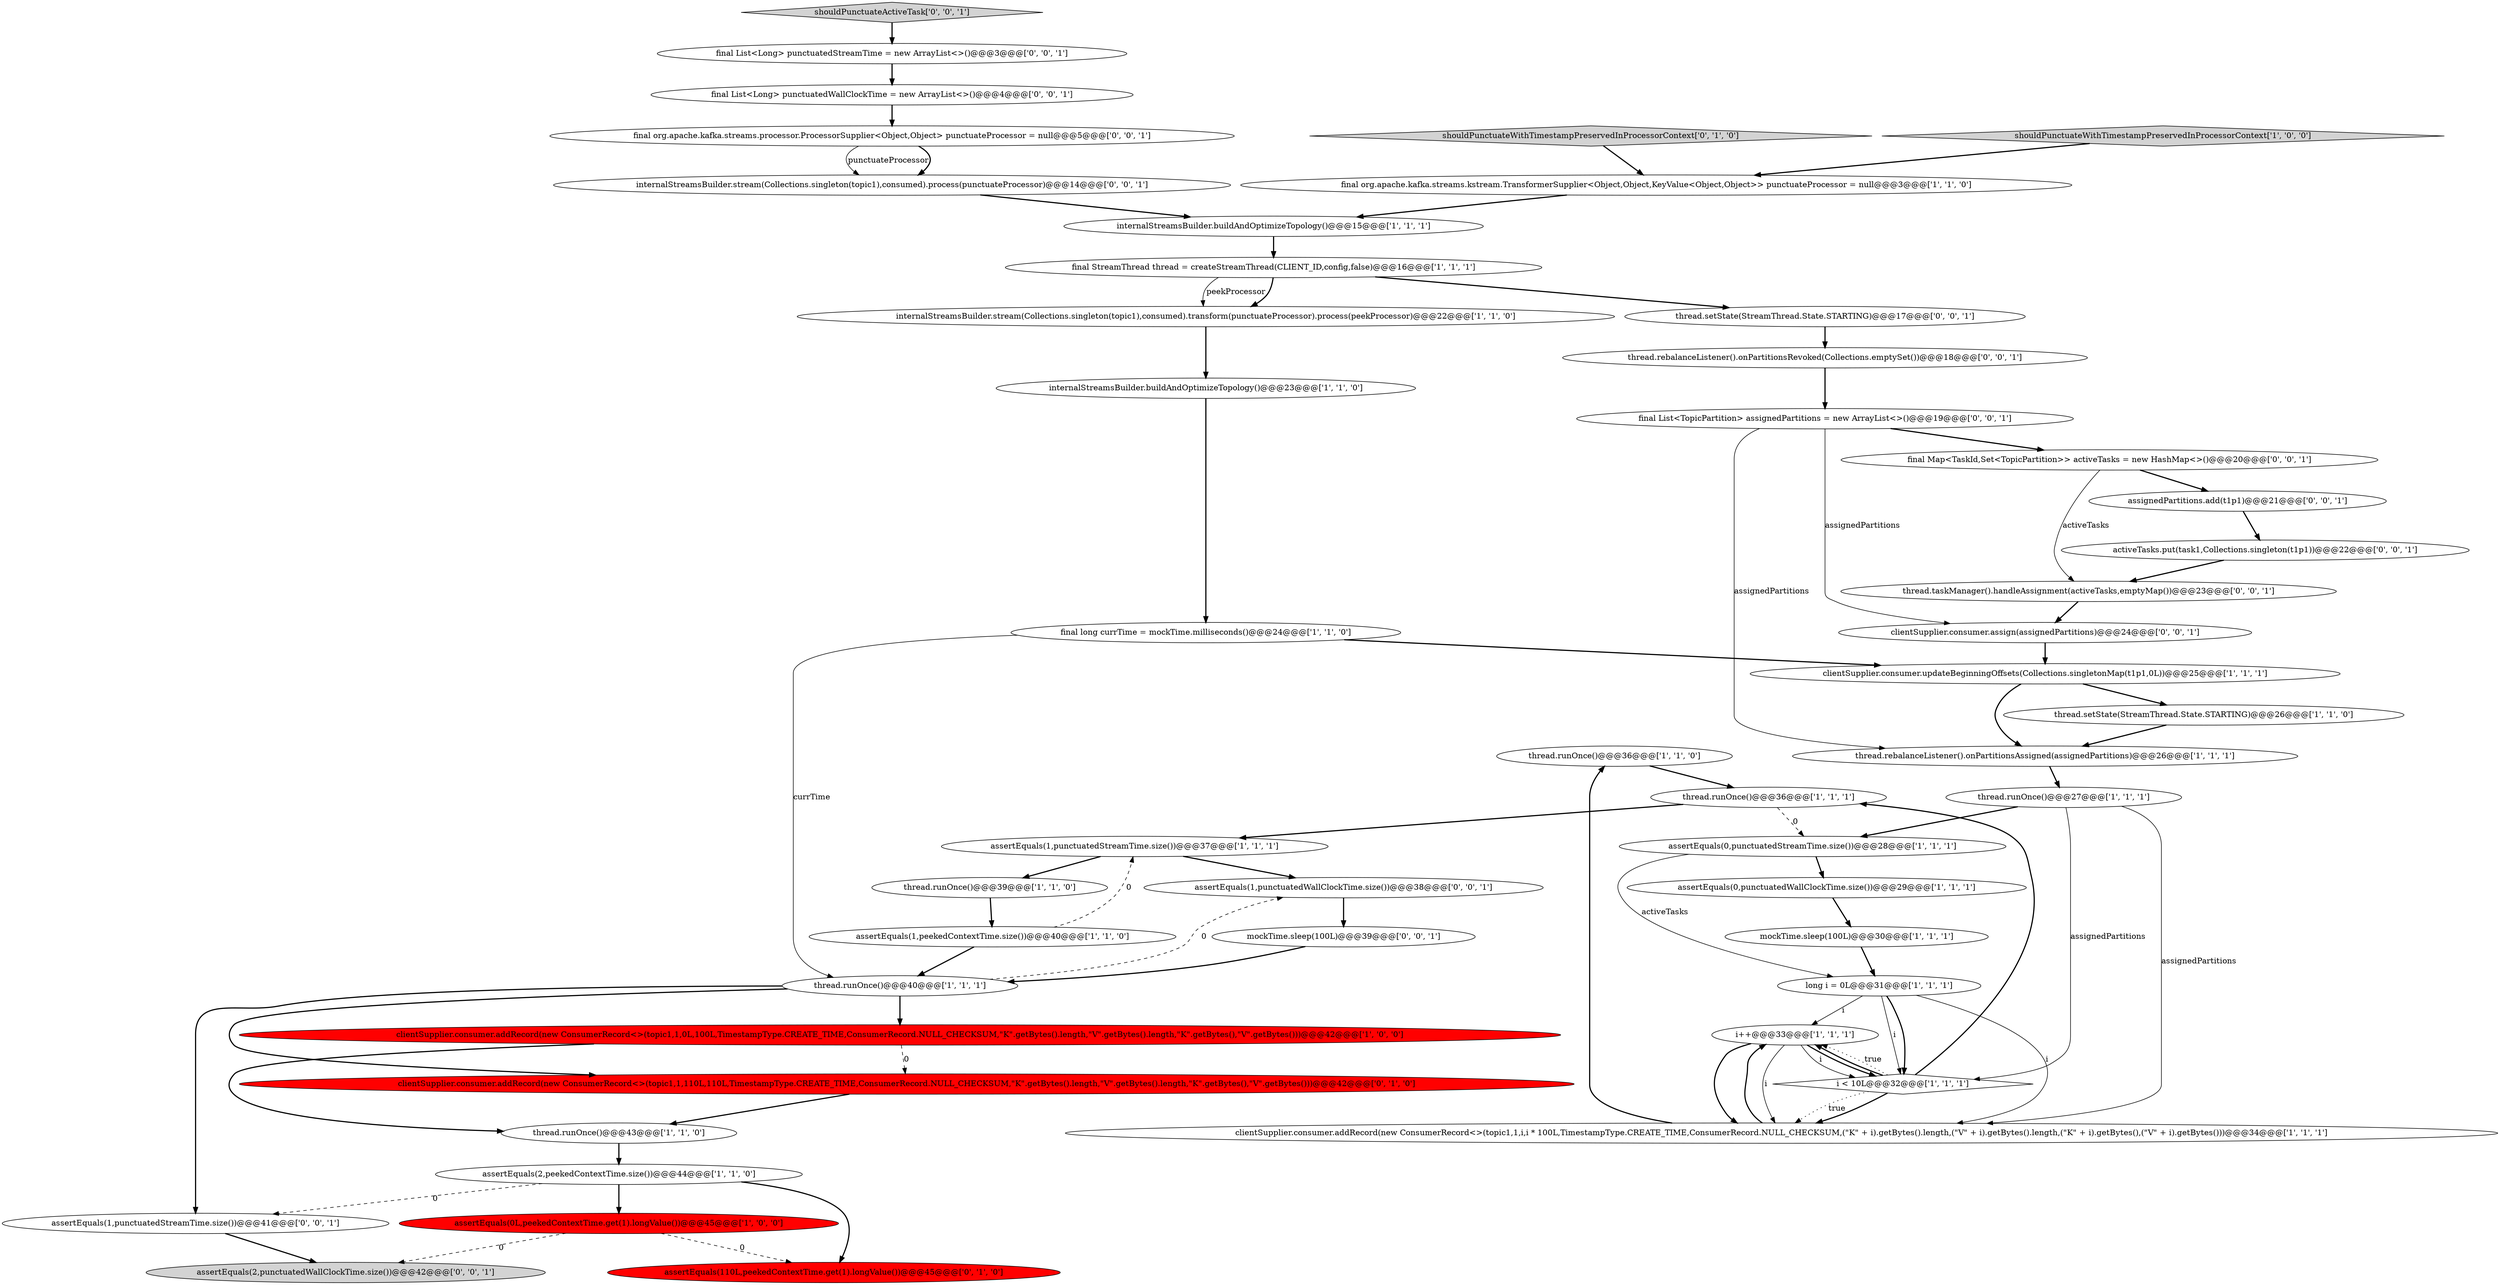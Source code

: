 digraph {
5 [style = filled, label = "thread.runOnce()@@@36@@@['1', '1', '0']", fillcolor = white, shape = ellipse image = "AAA0AAABBB1BBB"];
46 [style = filled, label = "thread.taskManager().handleAssignment(activeTasks,emptyMap())@@@23@@@['0', '0', '1']", fillcolor = white, shape = ellipse image = "AAA0AAABBB3BBB"];
4 [style = filled, label = "i++@@@33@@@['1', '1', '1']", fillcolor = white, shape = ellipse image = "AAA0AAABBB1BBB"];
35 [style = filled, label = "final org.apache.kafka.streams.processor.ProcessorSupplier<Object,Object> punctuateProcessor = null@@@5@@@['0', '0', '1']", fillcolor = white, shape = ellipse image = "AAA0AAABBB3BBB"];
19 [style = filled, label = "assertEquals(1,punctuatedStreamTime.size())@@@37@@@['1', '1', '1']", fillcolor = white, shape = ellipse image = "AAA0AAABBB1BBB"];
10 [style = filled, label = "thread.setState(StreamThread.State.STARTING)@@@26@@@['1', '1', '0']", fillcolor = white, shape = ellipse image = "AAA0AAABBB1BBB"];
24 [style = filled, label = "long i = 0L@@@31@@@['1', '1', '1']", fillcolor = white, shape = ellipse image = "AAA0AAABBB1BBB"];
36 [style = filled, label = "internalStreamsBuilder.stream(Collections.singleton(topic1),consumed).process(punctuateProcessor)@@@14@@@['0', '0', '1']", fillcolor = white, shape = ellipse image = "AAA0AAABBB3BBB"];
31 [style = filled, label = "final List<Long> punctuatedWallClockTime = new ArrayList<>()@@@4@@@['0', '0', '1']", fillcolor = white, shape = ellipse image = "AAA0AAABBB3BBB"];
30 [style = filled, label = "shouldPunctuateWithTimestampPreservedInProcessorContext['0', '1', '0']", fillcolor = lightgray, shape = diamond image = "AAA0AAABBB2BBB"];
12 [style = filled, label = "clientSupplier.consumer.addRecord(new ConsumerRecord<>(topic1,1,0L,100L,TimestampType.CREATE_TIME,ConsumerRecord.NULL_CHECKSUM,\"K\".getBytes().length,\"V\".getBytes().length,\"K\".getBytes(),\"V\".getBytes()))@@@42@@@['1', '0', '0']", fillcolor = red, shape = ellipse image = "AAA1AAABBB1BBB"];
29 [style = filled, label = "clientSupplier.consumer.addRecord(new ConsumerRecord<>(topic1,1,110L,110L,TimestampType.CREATE_TIME,ConsumerRecord.NULL_CHECKSUM,\"K\".getBytes().length,\"V\".getBytes().length,\"K\".getBytes(),\"V\".getBytes()))@@@42@@@['0', '1', '0']", fillcolor = red, shape = ellipse image = "AAA1AAABBB2BBB"];
33 [style = filled, label = "shouldPunctuateActiveTask['0', '0', '1']", fillcolor = lightgray, shape = diamond image = "AAA0AAABBB3BBB"];
7 [style = filled, label = "final long currTime = mockTime.milliseconds()@@@24@@@['1', '1', '0']", fillcolor = white, shape = ellipse image = "AAA0AAABBB1BBB"];
25 [style = filled, label = "clientSupplier.consumer.addRecord(new ConsumerRecord<>(topic1,1,i,i * 100L,TimestampType.CREATE_TIME,ConsumerRecord.NULL_CHECKSUM,(\"K\" + i).getBytes().length,(\"V\" + i).getBytes().length,(\"K\" + i).getBytes(),(\"V\" + i).getBytes()))@@@34@@@['1', '1', '1']", fillcolor = white, shape = ellipse image = "AAA0AAABBB1BBB"];
39 [style = filled, label = "assertEquals(1,punctuatedWallClockTime.size())@@@38@@@['0', '0', '1']", fillcolor = white, shape = ellipse image = "AAA0AAABBB3BBB"];
6 [style = filled, label = "thread.runOnce()@@@27@@@['1', '1', '1']", fillcolor = white, shape = ellipse image = "AAA0AAABBB1BBB"];
14 [style = filled, label = "mockTime.sleep(100L)@@@30@@@['1', '1', '1']", fillcolor = white, shape = ellipse image = "AAA0AAABBB1BBB"];
22 [style = filled, label = "assertEquals(0L,peekedContextTime.get(1).longValue())@@@45@@@['1', '0', '0']", fillcolor = red, shape = ellipse image = "AAA1AAABBB1BBB"];
11 [style = filled, label = "clientSupplier.consumer.updateBeginningOffsets(Collections.singletonMap(t1p1,0L))@@@25@@@['1', '1', '1']", fillcolor = white, shape = ellipse image = "AAA0AAABBB1BBB"];
43 [style = filled, label = "assertEquals(1,punctuatedStreamTime.size())@@@41@@@['0', '0', '1']", fillcolor = white, shape = ellipse image = "AAA0AAABBB3BBB"];
26 [style = filled, label = "assertEquals(2,peekedContextTime.size())@@@44@@@['1', '1', '0']", fillcolor = white, shape = ellipse image = "AAA0AAABBB1BBB"];
27 [style = filled, label = "final StreamThread thread = createStreamThread(CLIENT_ID,config,false)@@@16@@@['1', '1', '1']", fillcolor = white, shape = ellipse image = "AAA0AAABBB1BBB"];
13 [style = filled, label = "thread.rebalanceListener().onPartitionsAssigned(assignedPartitions)@@@26@@@['1', '1', '1']", fillcolor = white, shape = ellipse image = "AAA0AAABBB1BBB"];
32 [style = filled, label = "thread.rebalanceListener().onPartitionsRevoked(Collections.emptySet())@@@18@@@['0', '0', '1']", fillcolor = white, shape = ellipse image = "AAA0AAABBB3BBB"];
37 [style = filled, label = "activeTasks.put(task1,Collections.singleton(t1p1))@@@22@@@['0', '0', '1']", fillcolor = white, shape = ellipse image = "AAA0AAABBB3BBB"];
9 [style = filled, label = "assertEquals(0,punctuatedStreamTime.size())@@@28@@@['1', '1', '1']", fillcolor = white, shape = ellipse image = "AAA0AAABBB1BBB"];
3 [style = filled, label = "internalStreamsBuilder.buildAndOptimizeTopology()@@@15@@@['1', '1', '1']", fillcolor = white, shape = ellipse image = "AAA0AAABBB1BBB"];
1 [style = filled, label = "i < 10L@@@32@@@['1', '1', '1']", fillcolor = white, shape = diamond image = "AAA0AAABBB1BBB"];
18 [style = filled, label = "shouldPunctuateWithTimestampPreservedInProcessorContext['1', '0', '0']", fillcolor = lightgray, shape = diamond image = "AAA0AAABBB1BBB"];
23 [style = filled, label = "thread.runOnce()@@@39@@@['1', '1', '0']", fillcolor = white, shape = ellipse image = "AAA0AAABBB1BBB"];
44 [style = filled, label = "thread.setState(StreamThread.State.STARTING)@@@17@@@['0', '0', '1']", fillcolor = white, shape = ellipse image = "AAA0AAABBB3BBB"];
20 [style = filled, label = "thread.runOnce()@@@43@@@['1', '1', '0']", fillcolor = white, shape = ellipse image = "AAA0AAABBB1BBB"];
38 [style = filled, label = "mockTime.sleep(100L)@@@39@@@['0', '0', '1']", fillcolor = white, shape = ellipse image = "AAA0AAABBB3BBB"];
16 [style = filled, label = "internalStreamsBuilder.buildAndOptimizeTopology()@@@23@@@['1', '1', '0']", fillcolor = white, shape = ellipse image = "AAA0AAABBB1BBB"];
28 [style = filled, label = "assertEquals(110L,peekedContextTime.get(1).longValue())@@@45@@@['0', '1', '0']", fillcolor = red, shape = ellipse image = "AAA1AAABBB2BBB"];
0 [style = filled, label = "thread.runOnce()@@@36@@@['1', '1', '1']", fillcolor = white, shape = ellipse image = "AAA0AAABBB1BBB"];
40 [style = filled, label = "assignedPartitions.add(t1p1)@@@21@@@['0', '0', '1']", fillcolor = white, shape = ellipse image = "AAA0AAABBB3BBB"];
45 [style = filled, label = "final Map<TaskId,Set<TopicPartition>> activeTasks = new HashMap<>()@@@20@@@['0', '0', '1']", fillcolor = white, shape = ellipse image = "AAA0AAABBB3BBB"];
34 [style = filled, label = "assertEquals(2,punctuatedWallClockTime.size())@@@42@@@['0', '0', '1']", fillcolor = lightgray, shape = ellipse image = "AAA0AAABBB3BBB"];
42 [style = filled, label = "final List<TopicPartition> assignedPartitions = new ArrayList<>()@@@19@@@['0', '0', '1']", fillcolor = white, shape = ellipse image = "AAA0AAABBB3BBB"];
47 [style = filled, label = "final List<Long> punctuatedStreamTime = new ArrayList<>()@@@3@@@['0', '0', '1']", fillcolor = white, shape = ellipse image = "AAA0AAABBB3BBB"];
15 [style = filled, label = "thread.runOnce()@@@40@@@['1', '1', '1']", fillcolor = white, shape = ellipse image = "AAA0AAABBB1BBB"];
17 [style = filled, label = "assertEquals(0,punctuatedWallClockTime.size())@@@29@@@['1', '1', '1']", fillcolor = white, shape = ellipse image = "AAA0AAABBB1BBB"];
41 [style = filled, label = "clientSupplier.consumer.assign(assignedPartitions)@@@24@@@['0', '0', '1']", fillcolor = white, shape = ellipse image = "AAA0AAABBB3BBB"];
8 [style = filled, label = "final org.apache.kafka.streams.kstream.TransformerSupplier<Object,Object,KeyValue<Object,Object>> punctuateProcessor = null@@@3@@@['1', '1', '0']", fillcolor = white, shape = ellipse image = "AAA0AAABBB1BBB"];
2 [style = filled, label = "internalStreamsBuilder.stream(Collections.singleton(topic1),consumed).transform(punctuateProcessor).process(peekProcessor)@@@22@@@['1', '1', '0']", fillcolor = white, shape = ellipse image = "AAA0AAABBB1BBB"];
21 [style = filled, label = "assertEquals(1,peekedContextTime.size())@@@40@@@['1', '1', '0']", fillcolor = white, shape = ellipse image = "AAA0AAABBB1BBB"];
14->24 [style = bold, label=""];
0->9 [style = dashed, label="0"];
1->4 [style = bold, label=""];
22->28 [style = dashed, label="0"];
7->11 [style = bold, label=""];
1->25 [style = dotted, label="true"];
4->25 [style = bold, label=""];
6->1 [style = solid, label="assignedPartitions"];
42->45 [style = bold, label=""];
0->19 [style = bold, label=""];
20->26 [style = bold, label=""];
21->19 [style = dashed, label="0"];
47->31 [style = bold, label=""];
21->15 [style = bold, label=""];
27->44 [style = bold, label=""];
8->3 [style = bold, label=""];
16->7 [style = bold, label=""];
19->39 [style = bold, label=""];
12->20 [style = bold, label=""];
25->4 [style = bold, label=""];
4->1 [style = solid, label="i"];
9->17 [style = bold, label=""];
1->4 [style = dotted, label="true"];
36->3 [style = bold, label=""];
41->11 [style = bold, label=""];
1->0 [style = bold, label=""];
22->34 [style = dashed, label="0"];
38->15 [style = bold, label=""];
4->25 [style = solid, label="i"];
26->43 [style = dashed, label="0"];
46->41 [style = bold, label=""];
26->22 [style = bold, label=""];
7->15 [style = solid, label="currTime"];
3->27 [style = bold, label=""];
15->39 [style = dashed, label="0"];
6->25 [style = solid, label="assignedPartitions"];
42->41 [style = solid, label="assignedPartitions"];
29->20 [style = bold, label=""];
24->1 [style = solid, label="i"];
37->46 [style = bold, label=""];
31->35 [style = bold, label=""];
33->47 [style = bold, label=""];
10->13 [style = bold, label=""];
5->0 [style = bold, label=""];
23->21 [style = bold, label=""];
17->14 [style = bold, label=""];
11->10 [style = bold, label=""];
9->24 [style = solid, label="activeTasks"];
35->36 [style = solid, label="punctuateProcessor"];
19->23 [style = bold, label=""];
44->32 [style = bold, label=""];
42->13 [style = solid, label="assignedPartitions"];
11->13 [style = bold, label=""];
15->43 [style = bold, label=""];
12->29 [style = dashed, label="0"];
24->4 [style = solid, label="i"];
39->38 [style = bold, label=""];
25->5 [style = bold, label=""];
15->12 [style = bold, label=""];
18->8 [style = bold, label=""];
4->1 [style = bold, label=""];
26->28 [style = bold, label=""];
24->1 [style = bold, label=""];
13->6 [style = bold, label=""];
6->9 [style = bold, label=""];
30->8 [style = bold, label=""];
35->36 [style = bold, label=""];
27->2 [style = solid, label="peekProcessor"];
32->42 [style = bold, label=""];
43->34 [style = bold, label=""];
45->46 [style = solid, label="activeTasks"];
1->25 [style = bold, label=""];
24->25 [style = solid, label="i"];
27->2 [style = bold, label=""];
15->29 [style = bold, label=""];
45->40 [style = bold, label=""];
40->37 [style = bold, label=""];
2->16 [style = bold, label=""];
}
